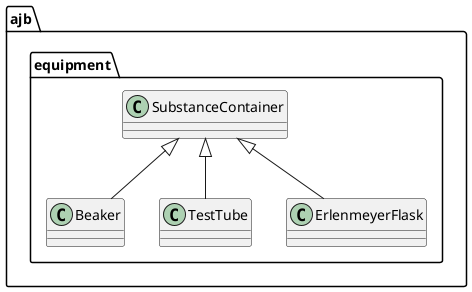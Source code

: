 @startuml

namespace ajb.equipment{
        class Beaker extends SubstanceContainer

        class TestTube extends SubstanceContainer

        class ErlenmeyerFlask extends SubstanceContainer
}

@enduml